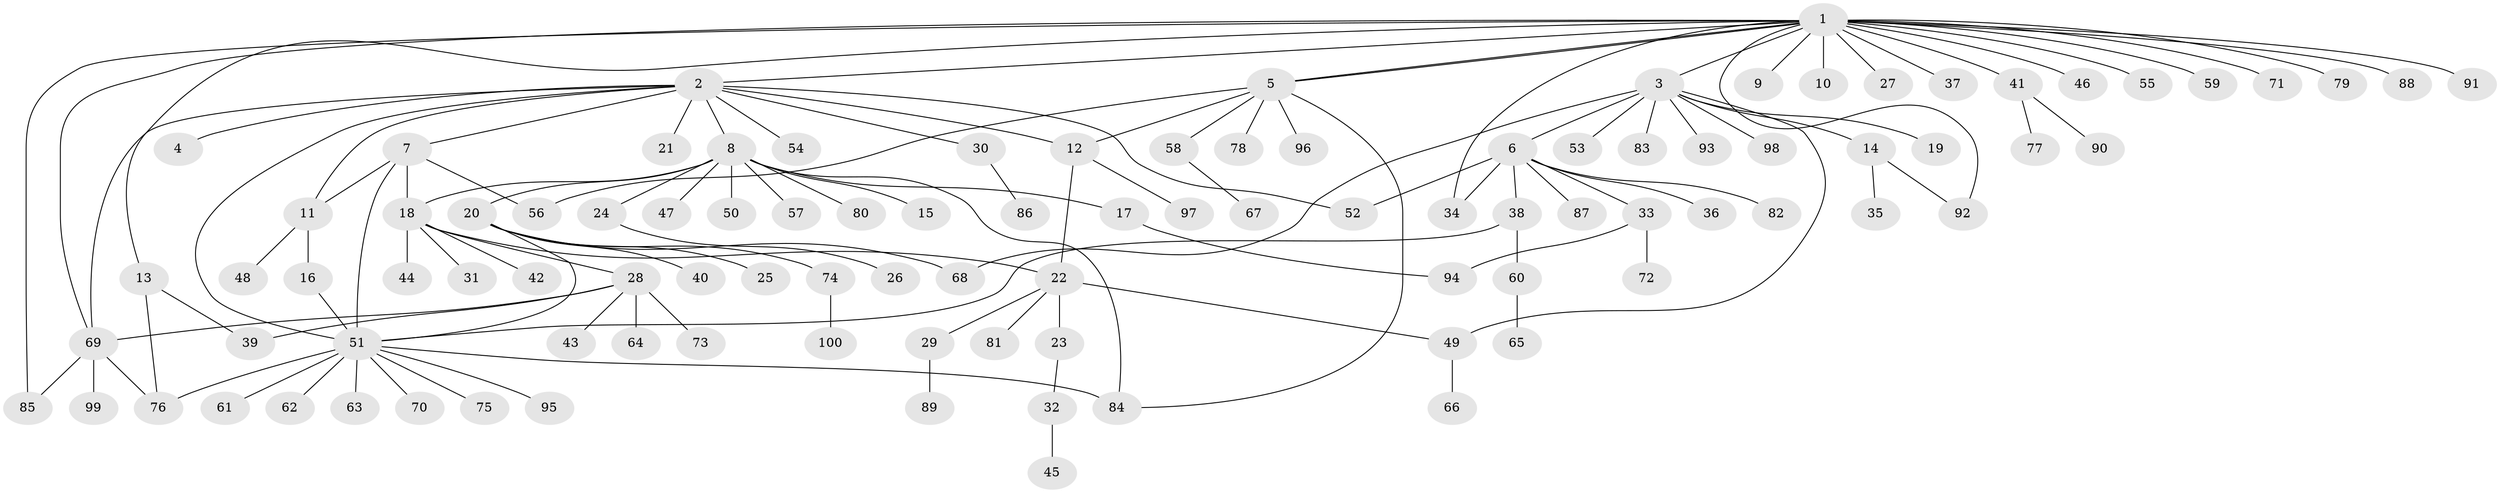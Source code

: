 // Generated by graph-tools (version 1.1) at 2025/38/02/21/25 10:38:54]
// undirected, 100 vertices, 123 edges
graph export_dot {
graph [start="1"]
  node [color=gray90,style=filled];
  1;
  2;
  3;
  4;
  5;
  6;
  7;
  8;
  9;
  10;
  11;
  12;
  13;
  14;
  15;
  16;
  17;
  18;
  19;
  20;
  21;
  22;
  23;
  24;
  25;
  26;
  27;
  28;
  29;
  30;
  31;
  32;
  33;
  34;
  35;
  36;
  37;
  38;
  39;
  40;
  41;
  42;
  43;
  44;
  45;
  46;
  47;
  48;
  49;
  50;
  51;
  52;
  53;
  54;
  55;
  56;
  57;
  58;
  59;
  60;
  61;
  62;
  63;
  64;
  65;
  66;
  67;
  68;
  69;
  70;
  71;
  72;
  73;
  74;
  75;
  76;
  77;
  78;
  79;
  80;
  81;
  82;
  83;
  84;
  85;
  86;
  87;
  88;
  89;
  90;
  91;
  92;
  93;
  94;
  95;
  96;
  97;
  98;
  99;
  100;
  1 -- 2;
  1 -- 3;
  1 -- 5;
  1 -- 5;
  1 -- 9;
  1 -- 10;
  1 -- 13;
  1 -- 27;
  1 -- 34;
  1 -- 37;
  1 -- 41;
  1 -- 46;
  1 -- 55;
  1 -- 59;
  1 -- 69;
  1 -- 71;
  1 -- 79;
  1 -- 85;
  1 -- 88;
  1 -- 91;
  1 -- 92;
  2 -- 4;
  2 -- 7;
  2 -- 8;
  2 -- 11;
  2 -- 12;
  2 -- 21;
  2 -- 30;
  2 -- 51;
  2 -- 52;
  2 -- 54;
  2 -- 69;
  3 -- 6;
  3 -- 14;
  3 -- 19;
  3 -- 49;
  3 -- 53;
  3 -- 68;
  3 -- 83;
  3 -- 93;
  3 -- 98;
  5 -- 12;
  5 -- 56;
  5 -- 58;
  5 -- 78;
  5 -- 84;
  5 -- 96;
  6 -- 33;
  6 -- 34;
  6 -- 36;
  6 -- 38;
  6 -- 52;
  6 -- 82;
  6 -- 87;
  7 -- 11;
  7 -- 18;
  7 -- 51;
  7 -- 56;
  8 -- 15;
  8 -- 17;
  8 -- 18;
  8 -- 20;
  8 -- 24;
  8 -- 47;
  8 -- 50;
  8 -- 57;
  8 -- 80;
  8 -- 84;
  11 -- 16;
  11 -- 48;
  12 -- 22;
  12 -- 97;
  13 -- 39;
  13 -- 76;
  14 -- 35;
  14 -- 92;
  16 -- 51;
  17 -- 94;
  18 -- 22;
  18 -- 28;
  18 -- 31;
  18 -- 42;
  18 -- 44;
  20 -- 25;
  20 -- 40;
  20 -- 51;
  20 -- 68;
  20 -- 74;
  22 -- 23;
  22 -- 29;
  22 -- 49;
  22 -- 81;
  23 -- 32;
  24 -- 26;
  28 -- 39;
  28 -- 43;
  28 -- 64;
  28 -- 69;
  28 -- 73;
  29 -- 89;
  30 -- 86;
  32 -- 45;
  33 -- 72;
  33 -- 94;
  38 -- 51;
  38 -- 60;
  41 -- 77;
  41 -- 90;
  49 -- 66;
  51 -- 61;
  51 -- 62;
  51 -- 63;
  51 -- 70;
  51 -- 75;
  51 -- 76;
  51 -- 84;
  51 -- 95;
  58 -- 67;
  60 -- 65;
  69 -- 76;
  69 -- 85;
  69 -- 99;
  74 -- 100;
}
